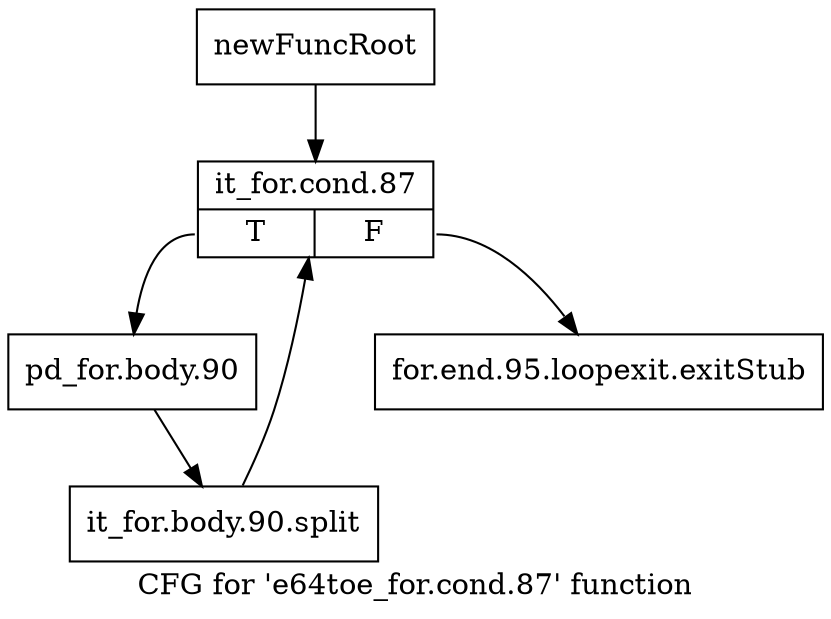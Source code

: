 digraph "CFG for 'e64toe_for.cond.87' function" {
	label="CFG for 'e64toe_for.cond.87' function";

	Node0xb7e1140 [shape=record,label="{newFuncRoot}"];
	Node0xb7e1140 -> Node0xb7e1660;
	Node0xb7e1190 [shape=record,label="{for.end.95.loopexit.exitStub}"];
	Node0xb7e1660 [shape=record,label="{it_for.cond.87|{<s0>T|<s1>F}}"];
	Node0xb7e1660:s0 -> Node0xb7e16b0;
	Node0xb7e1660:s1 -> Node0xb7e1190;
	Node0xb7e16b0 [shape=record,label="{pd_for.body.90}"];
	Node0xb7e16b0 -> Node0xf941d00;
	Node0xf941d00 [shape=record,label="{it_for.body.90.split}"];
	Node0xf941d00 -> Node0xb7e1660;
}
